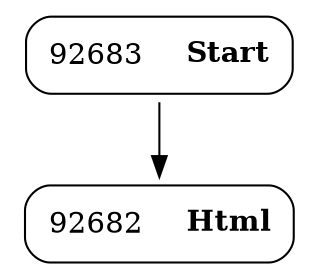 digraph ast {
node [shape=none];
92683 [label=<<TABLE border='1' cellspacing='0' cellpadding='10' style='rounded' ><TR><TD border='0'>92683</TD><TD border='0'><B>Start</B></TD></TR></TABLE>>];
92683 -> 92682 [weight=2];
92682 [label=<<TABLE border='1' cellspacing='0' cellpadding='10' style='rounded' ><TR><TD border='0'>92682</TD><TD border='0'><B>Html</B></TD></TR></TABLE>>];
}
